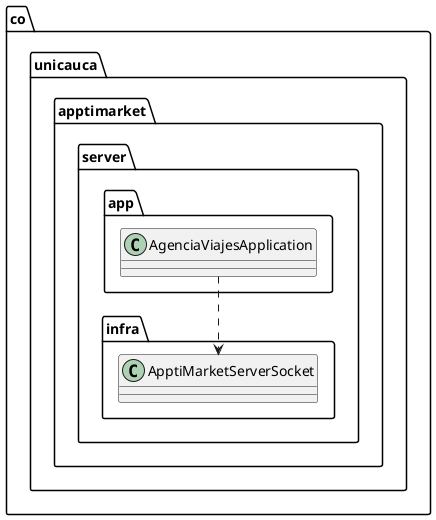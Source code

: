 @startuml
class co.unicauca.apptimarket.server.app.AgenciaViajesApplication
class co.unicauca.apptimarket.server.infra.ApptiMarketServerSocket
co.unicauca.apptimarket.server.app.AgenciaViajesApplication ..> co.unicauca.apptimarket.server.infra.ApptiMarketServerSocket
@enduml